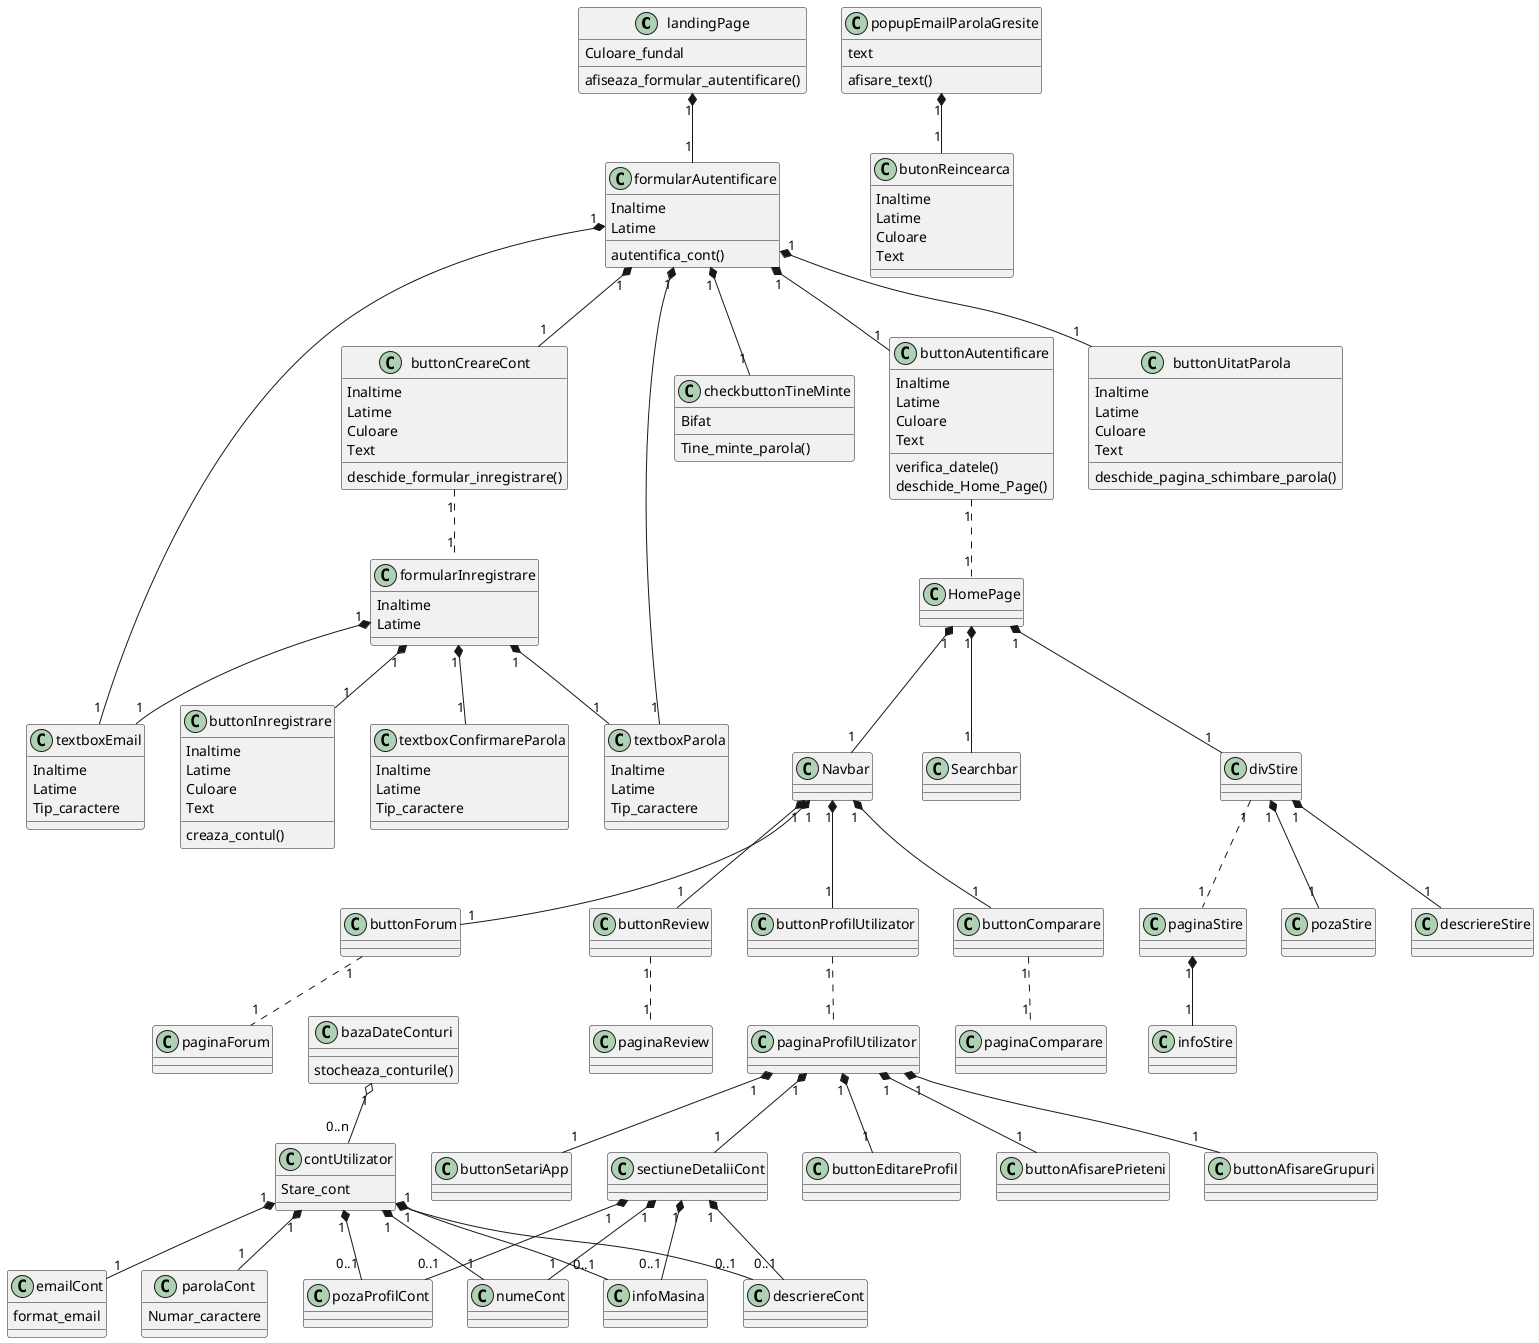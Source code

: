 @startuml
'https://plantuml.com/class-diagram
class landingPage{
Culoare_fundal
afiseaza_formular_autentificare()
}
class formularAutentificare{
Inaltime
Latime
autentifica_cont()
}
class textboxEmail{
Inaltime
Latime
Tip_caractere
}
class textboxParola{
Inaltime
Latime
Tip_caractere
}
class checkbuttonTineMinte{
Bifat
Tine_minte_parola()
}
class buttonCreareCont{
Inaltime
Latime
Culoare
Text
deschide_formular_inregistrare()
}
class buttonAutentificare{
Inaltime
Latime
Culoare
Text
verifica_datele()
deschide_Home_Page()
}
class buttonUitatParola{
Inaltime
Latime
Culoare
Text
deschide_pagina_schimbare_parola()
}
class contUtilizator{
Stare_cont
}
class emailCont {
format_email
}
class parolaCont {
Numar_caractere
}
class formularInregistrare{
Inaltime
Latime
}
class textboxConfirmareParola {
Inaltime
Latime
Tip_caractere
}
class buttonInregistrare{
Inaltime
Latime
Culoare
Text
creaza_contul()
}
class bazaDateConturi{
stocheaza_conturile()
}
class popupEmailParolaGresite{
text
afisare_text()
}
class butonReincearca{
Inaltime
Latime
Culoare
Text
}
class HomePage{
}
class Navbar {
}
class Searchbar{
}
class divStire{
}
class pozaStire {
}
class descriereStire {
}
class paginaStire {
}
class infoStire {
}
class buttonProfilUtilizator {
}
class paginaProfilUtilizator {
}
class buttonComparare {
}
class paginaComparare {
}
class buttonForum {
}
class paginaForum {
}
class buttonReview {
}
class paginaReview {
}
class pozaProfilCont{
}
class numeCont {
}
class infoMasina {
}
class descriereCont {
}
class buttonEditareProfil {
}
class buttonAfisarePrieteni {
}
class buttonAfisareGrupuri {
}
class buttonSetariApp {
}
class sectiuneDetaliiCont {
}

'fa proprietatile
'fa functionalitatile
'fa mai multe clase
'clasele sunt la general, obiectele sunt personalizate
'info Masina e are proprietati de content
'pot folosi relatia de asociere cu puncte puncte

landingPage "1" *-- "1" formularAutentificare
formularAutentificare "1" *-- "1" buttonCreareCont
formularAutentificare "1" *-- "1" textboxEmail
formularAutentificare "1" *-- "1" textboxParola
formularAutentificare "1" *-- "1" checkbuttonTineMinte
formularAutentificare "1" *-- "1" buttonUitatParola
formularAutentificare "1" *-- "1" buttonAutentificare
buttonCreareCont "1" .. "1" formularInregistrare
buttonAutentificare "1" .. "1" HomePage
formularInregistrare "1" *-- "1" textboxEmail
formularInregistrare "1" *-- "1" textboxParola
formularInregistrare "1" *-- "1" textboxConfirmareParola
formularInregistrare "1" *-- "1" buttonInregistrare
bazaDateConturi "1" o-- "0..n" contUtilizator
contUtilizator "1" *-- "1" emailCont
contUtilizator "1" *-- "1" parolaCont
contUtilizator "1" *-- "1" numeCont
contUtilizator "1" *-- "0..1" infoMasina
contUtilizator "1" *-- "0..1" descriereCont
contUtilizator "1" *-- "0..1" pozaProfilCont
popupEmailParolaGresite "1" *-- "1" butonReincearca
HomePage "1" *-- "1" Navbar
HomePage "1" *-- "1" divStire
HomePage "1" *-- "1" Searchbar
divStire "1" *-- "1" pozaStire
divStire "1" *-- "1" descriereStire
divStire "1" .. "1" paginaStire
paginaStire "1" *-- "1" infoStire
Navbar "1" *-- "1" buttonProfilUtilizator
Navbar "1" *-- "1" buttonComparare
Navbar "1" *-- "1" buttonForum
Navbar "1" *-- "1" buttonReview
buttonProfilUtilizator "1" .. "1" paginaProfilUtilizator
buttonComparare "1" .. "1" paginaComparare
buttonForum "1" .. "1" paginaForum
buttonReview "1" .. "1" paginaReview
paginaProfilUtilizator "1" *-- "1" sectiuneDetaliiCont
paginaProfilUtilizator "1" *-- "1" buttonEditareProfil
paginaProfilUtilizator "1" *-- "1" buttonAfisareGrupuri
paginaProfilUtilizator "1" *-- "1" buttonAfisarePrieteni
paginaProfilUtilizator "1" *-- "1" buttonSetariApp
sectiuneDetaliiCont "1" *-- "0..1" pozaProfilCont
sectiuneDetaliiCont "1" *-- "1" numeCont
sectiuneDetaliiCont "1" *-- "0..1" infoMasina
sectiuneDetaliiCont "1" *-- "0..1" descriereCont

@enduml